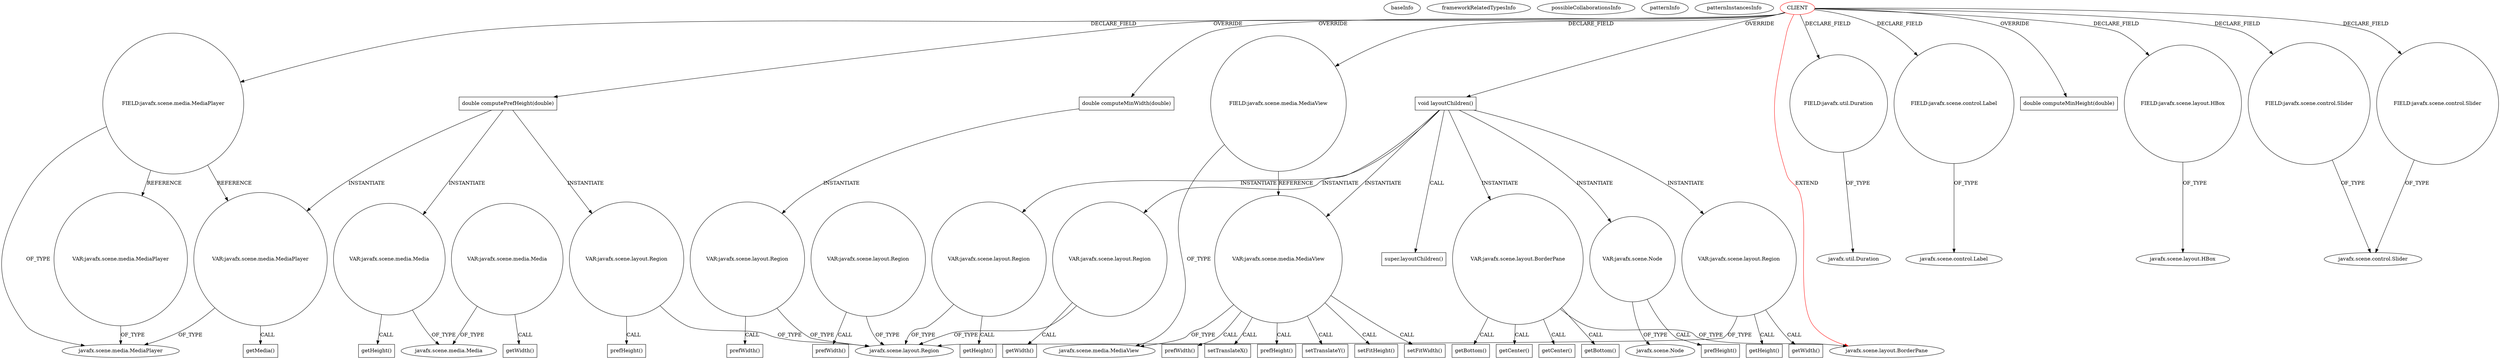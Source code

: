 digraph {
baseInfo[graphId=3604,category="pattern",isAnonymous=false,possibleRelation=false]
frameworkRelatedTypesInfo[0="javafx.scene.layout.BorderPane"]
possibleCollaborationsInfo[]
patternInfo[frequency=2.0,patternRootClient=0]
patternInstancesInfo[0="jackpaparian-FRED_Navigator_Classroom~/jackpaparian-FRED_Navigator_Classroom/FRED_Navigator_Classroom-master/JavaFX Code/FREDNavigatorTopic1/src/frednavigatortopic1/MediaControl.java~MediaControl~3232",1="Williamgood-CST517-VR~/Williamgood-CST517-VR/CST517-VR-master/src/MediaControl.java~MediaControl~1605"]
6[label="FIELD:javafx.scene.media.MediaView",vertexType="FIELD_DECLARATION",isFrameworkType=false,shape=circle]
24[label="VAR:javafx.scene.media.MediaView",vertexType="VARIABLE_EXPRESION",isFrameworkType=false,shape=circle]
31[label="setFitHeight()",vertexType="INSIDE_CALL",isFrameworkType=false,shape=box]
0[label="CLIENT",vertexType="ROOT_CLIENT_CLASS_DECLARATION",isFrameworkType=false,color=red]
8[label="FIELD:javafx.scene.media.MediaPlayer",vertexType="FIELD_DECLARATION",isFrameworkType=false,shape=circle]
9[label="javafx.scene.media.MediaPlayer",vertexType="FRAMEWORK_CLASS_TYPE",isFrameworkType=false]
1[label="javafx.scene.layout.BorderPane",vertexType="FRAMEWORK_CLASS_TYPE",isFrameworkType=false]
21[label="VAR:javafx.scene.layout.BorderPane",vertexType="VARIABLE_EXPRESION",isFrameworkType=false,shape=circle]
25[label="setFitWidth()",vertexType="INSIDE_CALL",isFrameworkType=false,shape=box]
137[label="VAR:javafx.scene.media.MediaPlayer",vertexType="VARIABLE_EXPRESION",isFrameworkType=false,shape=circle]
48[label="prefWidth()",vertexType="INSIDE_CALL",isFrameworkType=false,shape=box]
58[label="double computeMinWidth(double)",vertexType="OVERRIDING_METHOD_DECLARATION",isFrameworkType=false,shape=box]
2[label="FIELD:javafx.util.Duration",vertexType="FIELD_DECLARATION",isFrameworkType=false,shape=circle]
38[label="getBottom()",vertexType="INSIDE_CALL",isFrameworkType=false,shape=box]
22[label="getBottom()",vertexType="INSIDE_CALL",isFrameworkType=false,shape=box]
12[label="FIELD:javafx.scene.control.Label",vertexType="FIELD_DECLARATION",isFrameworkType=false,shape=circle]
13[label="javafx.scene.control.Label",vertexType="FRAMEWORK_CLASS_TYPE",isFrameworkType=false]
3[label="javafx.util.Duration",vertexType="FRAMEWORK_CLASS_TYPE",isFrameworkType=false]
59[label="VAR:javafx.scene.layout.Region",vertexType="VARIABLE_EXPRESION",isFrameworkType=false,shape=circle]
60[label="prefWidth()",vertexType="INSIDE_CALL",isFrameworkType=false,shape=box]
62[label="double computeMinHeight(double)",vertexType="OVERRIDING_METHOD_DECLARATION",isFrameworkType=false,shape=box]
73[label="double computePrefHeight(double)",vertexType="OVERRIDING_METHOD_DECLARATION",isFrameworkType=false,shape=box]
80[label="VAR:javafx.scene.layout.Region",vertexType="VARIABLE_EXPRESION",isFrameworkType=false,shape=circle]
29[label="javafx.scene.layout.Region",vertexType="FRAMEWORK_CLASS_TYPE",isFrameworkType=false]
70[label="VAR:javafx.scene.layout.Region",vertexType="VARIABLE_EXPRESION",isFrameworkType=false,shape=circle]
71[label="prefWidth()",vertexType="INSIDE_CALL",isFrameworkType=false,shape=box]
27[label="VAR:javafx.scene.layout.Region",vertexType="VARIABLE_EXPRESION",isFrameworkType=false,shape=circle]
33[label="getHeight()",vertexType="INSIDE_CALL",isFrameworkType=false,shape=box]
51[label="VAR:javafx.scene.layout.Region",vertexType="VARIABLE_EXPRESION",isFrameworkType=false,shape=circle]
52[label="getHeight()",vertexType="INSIDE_CALL",isFrameworkType=false,shape=box]
42[label="VAR:javafx.scene.layout.Region",vertexType="VARIABLE_EXPRESION",isFrameworkType=false,shape=circle]
4[label="FIELD:javafx.scene.layout.HBox",vertexType="FIELD_DECLARATION",isFrameworkType=false,shape=circle]
5[label="javafx.scene.layout.HBox",vertexType="FRAMEWORK_CLASS_TYPE",isFrameworkType=false]
77[label="VAR:javafx.scene.media.MediaPlayer",vertexType="VARIABLE_EXPRESION",isFrameworkType=false,shape=circle]
78[label="getMedia()",vertexType="INSIDE_CALL",isFrameworkType=false,shape=box]
41[label="setTranslateX()",vertexType="INSIDE_CALL",isFrameworkType=false,shape=box]
57[label="prefHeight()",vertexType="INSIDE_CALL",isFrameworkType=false,shape=box]
81[label="prefHeight()",vertexType="INSIDE_CALL",isFrameworkType=false,shape=box]
20[label="void layoutChildren()",vertexType="OVERRIDING_METHOD_DECLARATION",isFrameworkType=false,shape=box]
39[label="super.layoutChildren()",vertexType="SUPER_CALL",isFrameworkType=false,shape=box]
50[label="setTranslateY()",vertexType="INSIDE_CALL",isFrameworkType=false,shape=box]
16[label="FIELD:javafx.scene.control.Slider",vertexType="FIELD_DECLARATION",isFrameworkType=false,shape=circle]
18[label="FIELD:javafx.scene.control.Slider",vertexType="FIELD_DECLARATION",isFrameworkType=false,shape=circle]
43[label="getWidth()",vertexType="INSIDE_CALL",isFrameworkType=false,shape=box]
28[label="getWidth()",vertexType="INSIDE_CALL",isFrameworkType=false,shape=box]
74[label="VAR:javafx.scene.media.Media",vertexType="VARIABLE_EXPRESION",isFrameworkType=false,shape=circle]
66[label="javafx.scene.media.Media",vertexType="FRAMEWORK_CLASS_TYPE",isFrameworkType=false]
75[label="getHeight()",vertexType="INSIDE_CALL",isFrameworkType=false,shape=box]
64[label="VAR:javafx.scene.media.Media",vertexType="VARIABLE_EXPRESION",isFrameworkType=false,shape=circle]
65[label="getWidth()",vertexType="INSIDE_CALL",isFrameworkType=false,shape=box]
17[label="javafx.scene.control.Slider",vertexType="FRAMEWORK_CLASS_TYPE",isFrameworkType=false]
46[label="getCenter()",vertexType="INSIDE_CALL",isFrameworkType=false,shape=box]
55[label="getCenter()",vertexType="INSIDE_CALL",isFrameworkType=false,shape=box]
7[label="javafx.scene.media.MediaView",vertexType="FRAMEWORK_CLASS_TYPE",isFrameworkType=false]
34[label="VAR:javafx.scene.Node",vertexType="VARIABLE_EXPRESION",isFrameworkType=false,shape=circle]
35[label="prefHeight()",vertexType="INSIDE_CALL",isFrameworkType=false,shape=box]
36[label="javafx.scene.Node",vertexType="FRAMEWORK_CLASS_TYPE",isFrameworkType=false]
20->21[label="INSTANTIATE"]
16->17[label="OF_TYPE"]
0->20[label="OVERRIDE"]
2->3[label="OF_TYPE"]
24->7[label="OF_TYPE"]
0->6[label="DECLARE_FIELD"]
80->29[label="OF_TYPE"]
20->34[label="INSTANTIATE"]
0->2[label="DECLARE_FIELD"]
24->50[label="CALL"]
137->9[label="OF_TYPE"]
24->31[label="CALL"]
73->80[label="INSTANTIATE"]
20->27[label="INSTANTIATE"]
24->25[label="CALL"]
0->8[label="DECLARE_FIELD"]
20->51[label="INSTANTIATE"]
24->57[label="CALL"]
0->16[label="DECLARE_FIELD"]
77->9[label="OF_TYPE"]
58->59[label="INSTANTIATE"]
64->65[label="CALL"]
42->29[label="OF_TYPE"]
70->29[label="OF_TYPE"]
21->38[label="CALL"]
59->29[label="OF_TYPE"]
24->41[label="CALL"]
51->52[label="CALL"]
59->60[label="CALL"]
6->24[label="REFERENCE"]
73->74[label="INSTANTIATE"]
0->73[label="OVERRIDE"]
8->77[label="REFERENCE"]
34->36[label="OF_TYPE"]
21->46[label="CALL"]
74->75[label="CALL"]
70->71[label="CALL"]
64->66[label="OF_TYPE"]
6->7[label="OF_TYPE"]
18->17[label="OF_TYPE"]
12->13[label="OF_TYPE"]
74->66[label="OF_TYPE"]
0->4[label="DECLARE_FIELD"]
8->9[label="OF_TYPE"]
77->78[label="CALL"]
0->18[label="DECLARE_FIELD"]
73->77[label="INSTANTIATE"]
8->137[label="REFERENCE"]
20->39[label="CALL"]
27->29[label="OF_TYPE"]
51->29[label="OF_TYPE"]
0->1[label="EXTEND",color=red]
27->28[label="CALL"]
80->81[label="CALL"]
0->12[label="DECLARE_FIELD"]
0->62[label="OVERRIDE"]
21->1[label="OF_TYPE"]
0->58[label="OVERRIDE"]
21->22[label="CALL"]
4->5[label="OF_TYPE"]
27->33[label="CALL"]
20->24[label="INSTANTIATE"]
42->43[label="CALL"]
21->55[label="CALL"]
24->48[label="CALL"]
34->35[label="CALL"]
20->42[label="INSTANTIATE"]
}
